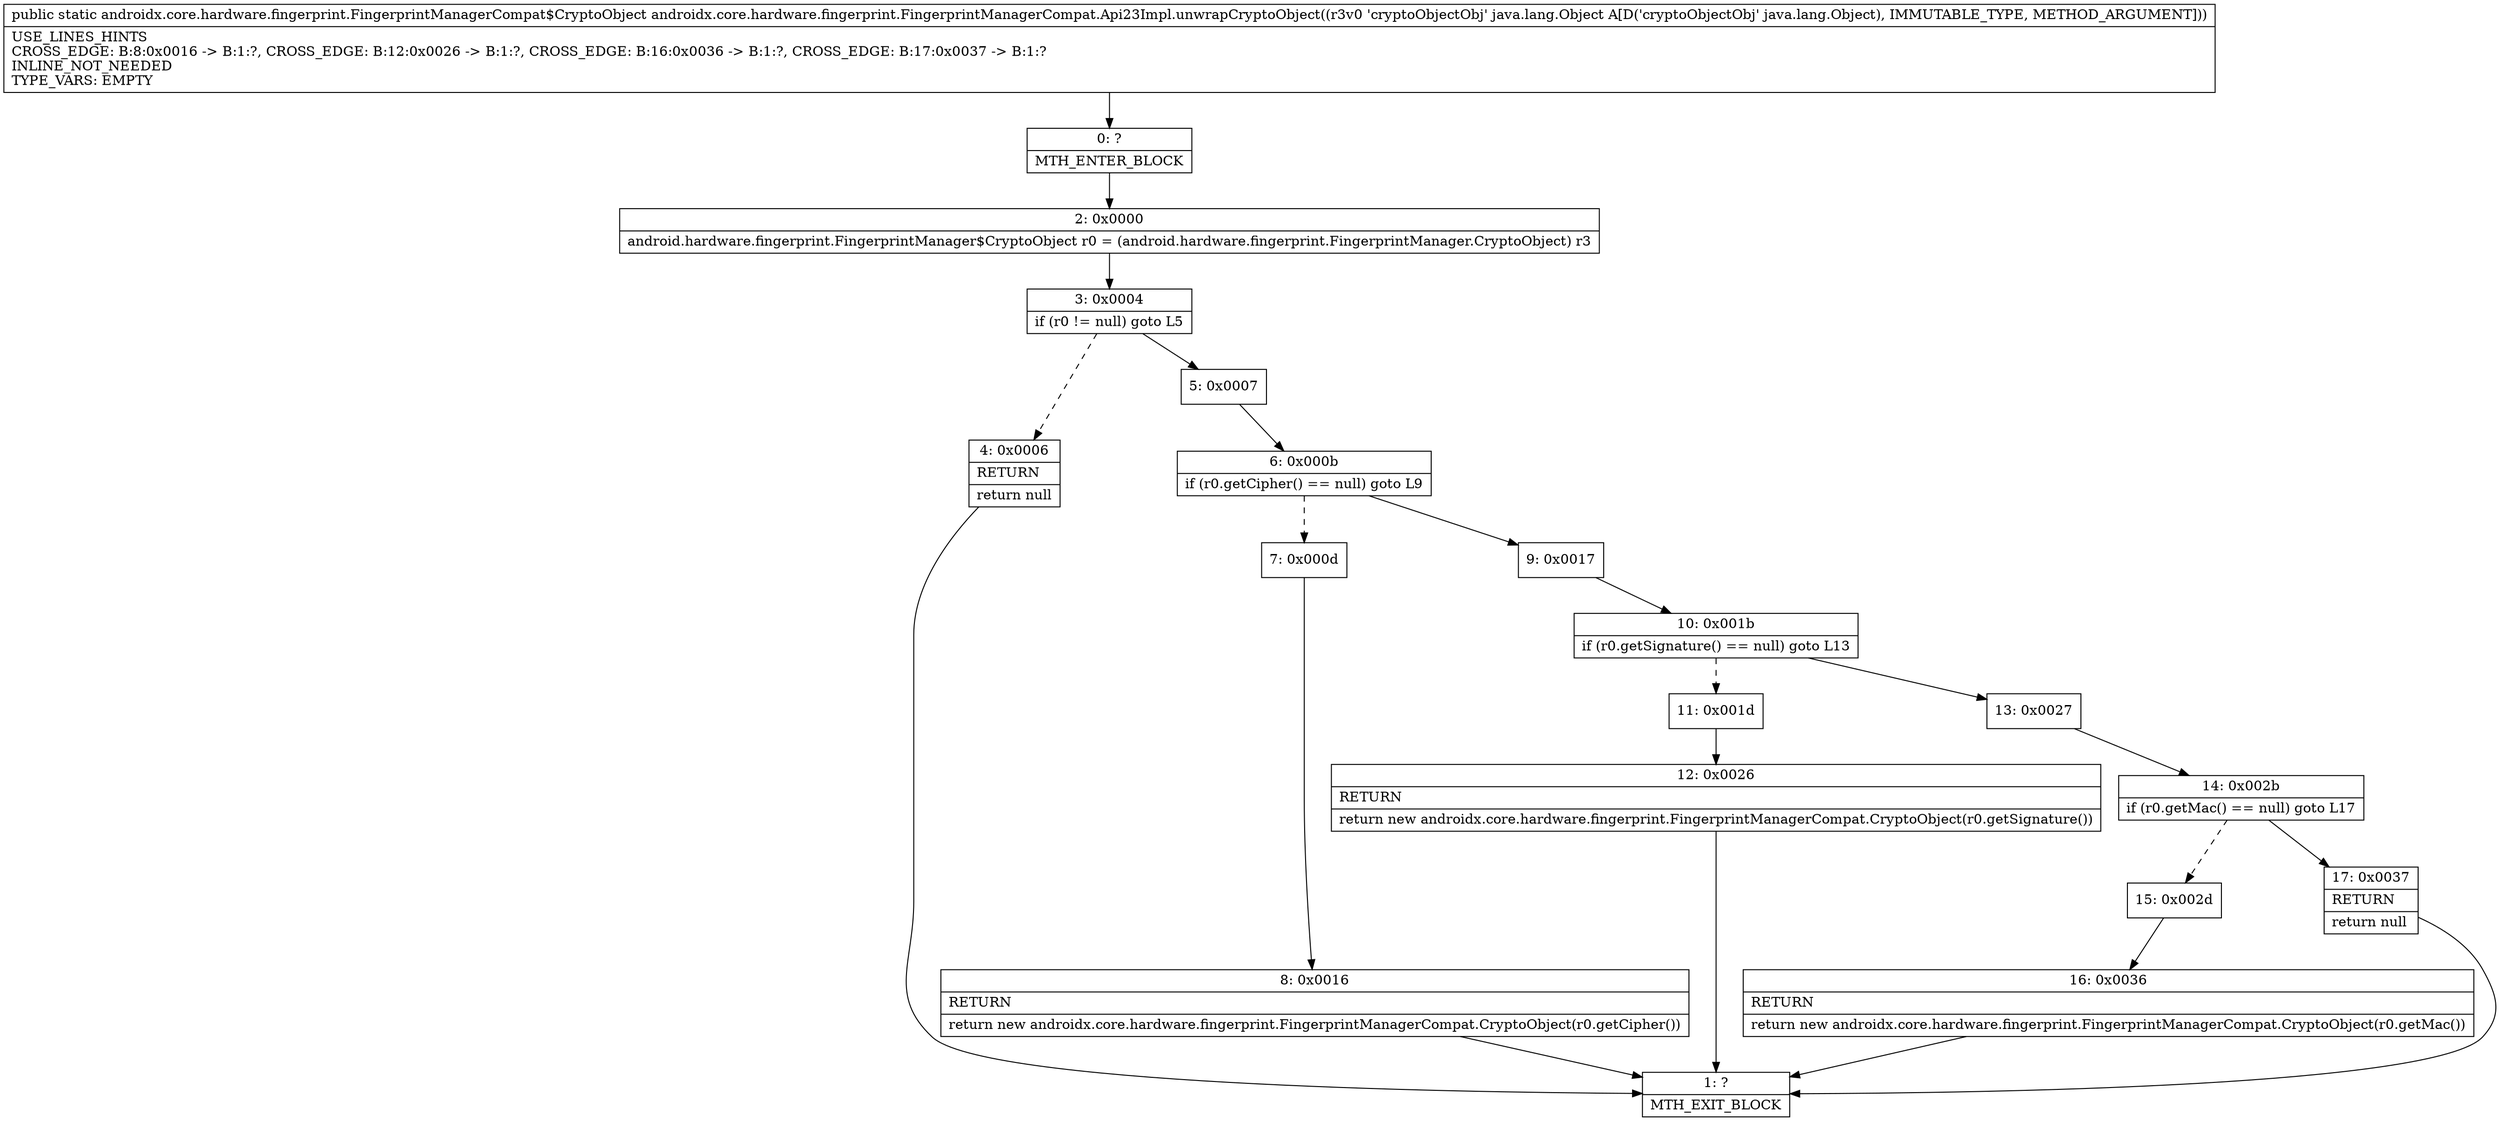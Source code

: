 digraph "CFG forandroidx.core.hardware.fingerprint.FingerprintManagerCompat.Api23Impl.unwrapCryptoObject(Ljava\/lang\/Object;)Landroidx\/core\/hardware\/fingerprint\/FingerprintManagerCompat$CryptoObject;" {
Node_0 [shape=record,label="{0\:\ ?|MTH_ENTER_BLOCK\l}"];
Node_2 [shape=record,label="{2\:\ 0x0000|android.hardware.fingerprint.FingerprintManager$CryptoObject r0 = (android.hardware.fingerprint.FingerprintManager.CryptoObject) r3\l}"];
Node_3 [shape=record,label="{3\:\ 0x0004|if (r0 != null) goto L5\l}"];
Node_4 [shape=record,label="{4\:\ 0x0006|RETURN\l|return null\l}"];
Node_1 [shape=record,label="{1\:\ ?|MTH_EXIT_BLOCK\l}"];
Node_5 [shape=record,label="{5\:\ 0x0007}"];
Node_6 [shape=record,label="{6\:\ 0x000b|if (r0.getCipher() == null) goto L9\l}"];
Node_7 [shape=record,label="{7\:\ 0x000d}"];
Node_8 [shape=record,label="{8\:\ 0x0016|RETURN\l|return new androidx.core.hardware.fingerprint.FingerprintManagerCompat.CryptoObject(r0.getCipher())\l}"];
Node_9 [shape=record,label="{9\:\ 0x0017}"];
Node_10 [shape=record,label="{10\:\ 0x001b|if (r0.getSignature() == null) goto L13\l}"];
Node_11 [shape=record,label="{11\:\ 0x001d}"];
Node_12 [shape=record,label="{12\:\ 0x0026|RETURN\l|return new androidx.core.hardware.fingerprint.FingerprintManagerCompat.CryptoObject(r0.getSignature())\l}"];
Node_13 [shape=record,label="{13\:\ 0x0027}"];
Node_14 [shape=record,label="{14\:\ 0x002b|if (r0.getMac() == null) goto L17\l}"];
Node_15 [shape=record,label="{15\:\ 0x002d}"];
Node_16 [shape=record,label="{16\:\ 0x0036|RETURN\l|return new androidx.core.hardware.fingerprint.FingerprintManagerCompat.CryptoObject(r0.getMac())\l}"];
Node_17 [shape=record,label="{17\:\ 0x0037|RETURN\l|return null\l}"];
MethodNode[shape=record,label="{public static androidx.core.hardware.fingerprint.FingerprintManagerCompat$CryptoObject androidx.core.hardware.fingerprint.FingerprintManagerCompat.Api23Impl.unwrapCryptoObject((r3v0 'cryptoObjectObj' java.lang.Object A[D('cryptoObjectObj' java.lang.Object), IMMUTABLE_TYPE, METHOD_ARGUMENT]))  | USE_LINES_HINTS\lCROSS_EDGE: B:8:0x0016 \-\> B:1:?, CROSS_EDGE: B:12:0x0026 \-\> B:1:?, CROSS_EDGE: B:16:0x0036 \-\> B:1:?, CROSS_EDGE: B:17:0x0037 \-\> B:1:?\lINLINE_NOT_NEEDED\lTYPE_VARS: EMPTY\l}"];
MethodNode -> Node_0;Node_0 -> Node_2;
Node_2 -> Node_3;
Node_3 -> Node_4[style=dashed];
Node_3 -> Node_5;
Node_4 -> Node_1;
Node_5 -> Node_6;
Node_6 -> Node_7[style=dashed];
Node_6 -> Node_9;
Node_7 -> Node_8;
Node_8 -> Node_1;
Node_9 -> Node_10;
Node_10 -> Node_11[style=dashed];
Node_10 -> Node_13;
Node_11 -> Node_12;
Node_12 -> Node_1;
Node_13 -> Node_14;
Node_14 -> Node_15[style=dashed];
Node_14 -> Node_17;
Node_15 -> Node_16;
Node_16 -> Node_1;
Node_17 -> Node_1;
}

